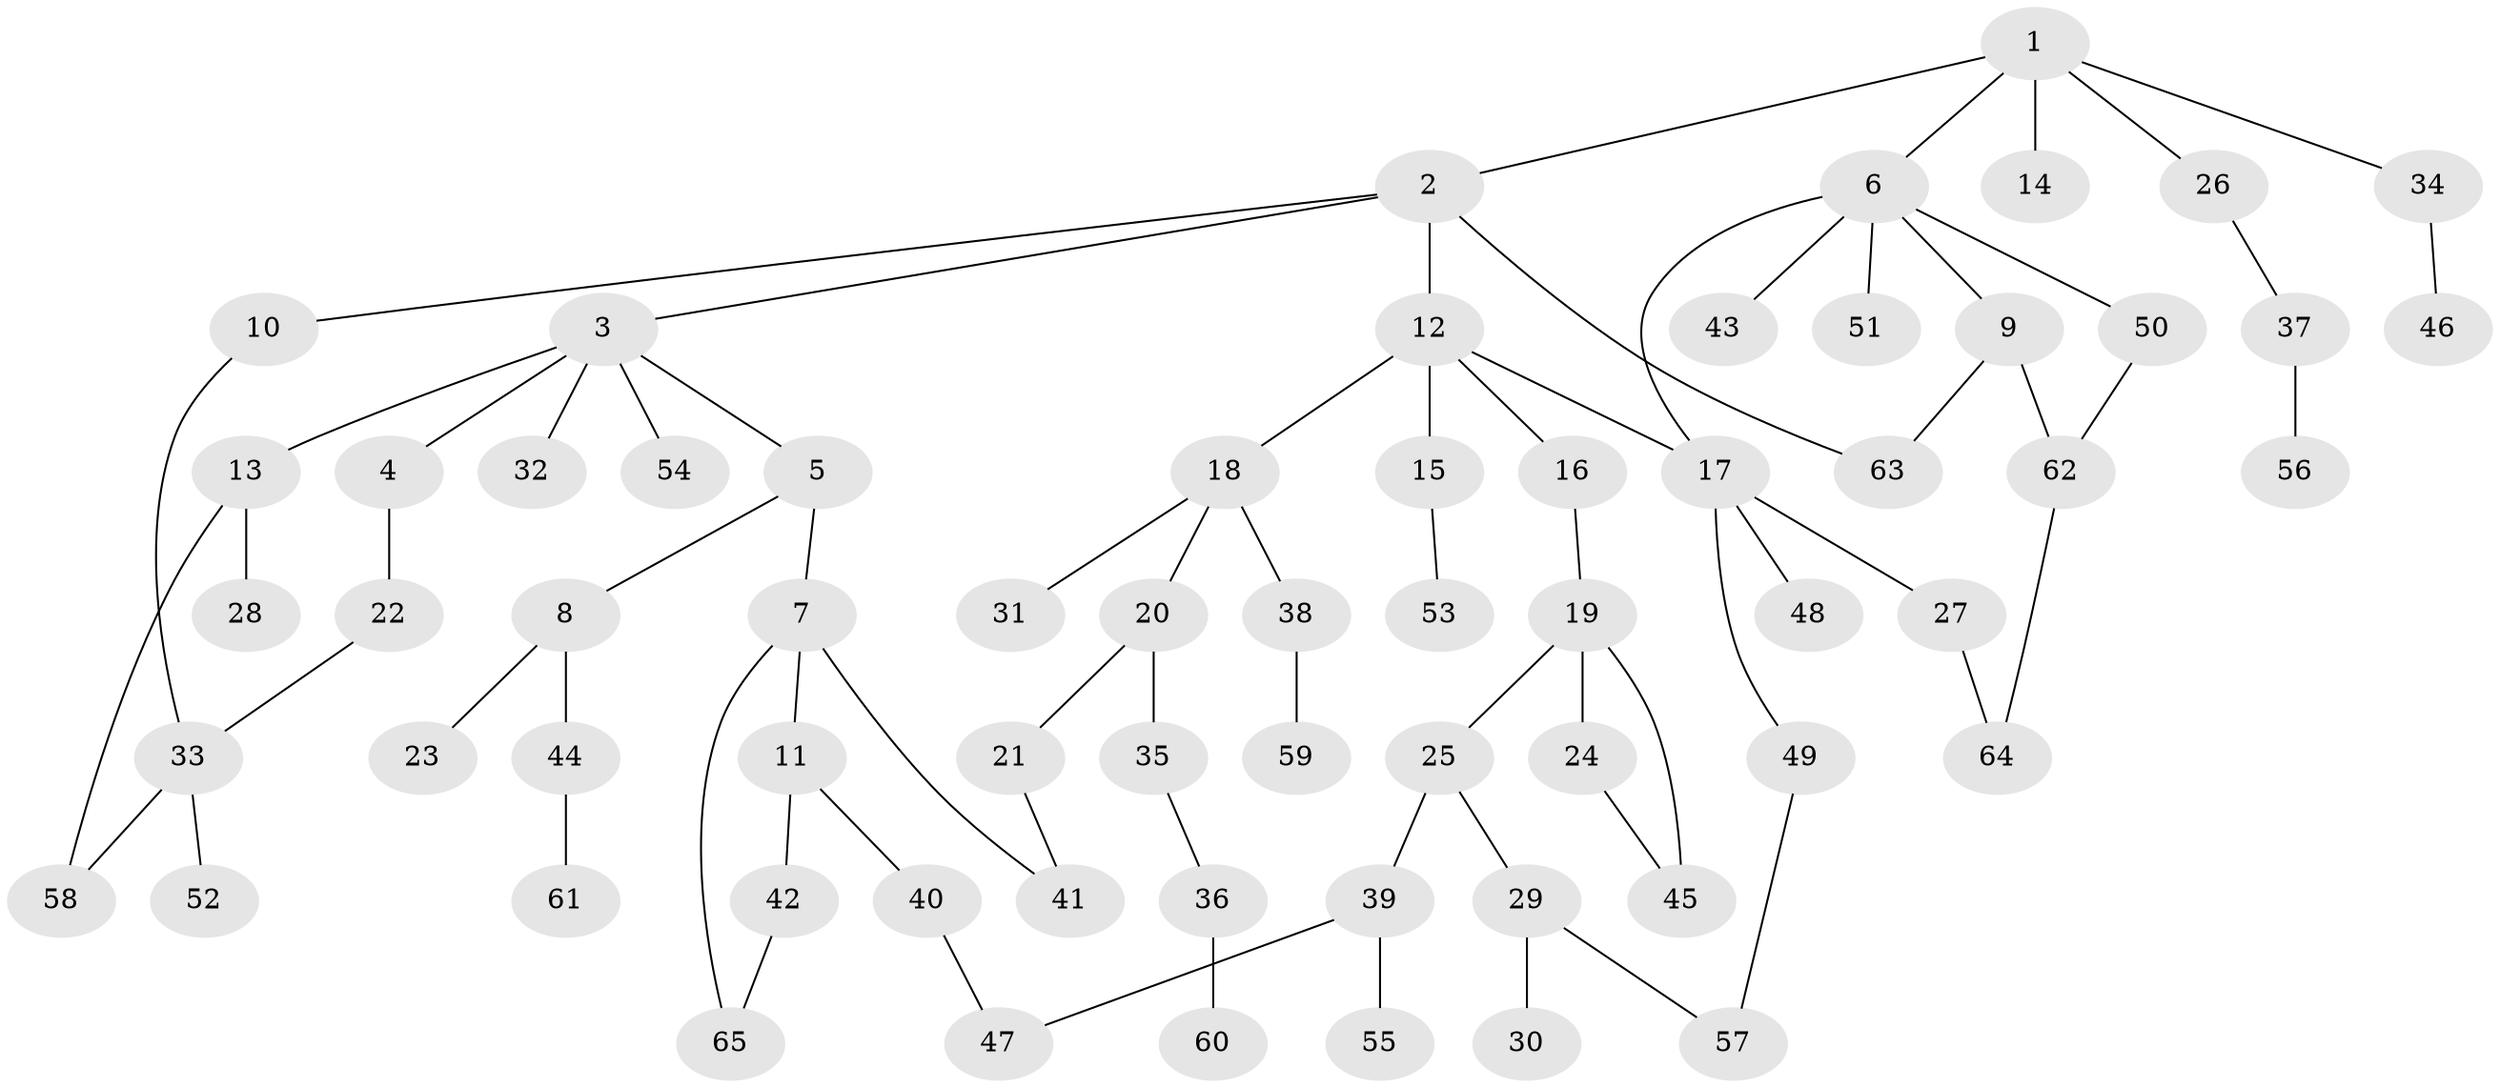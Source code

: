 // Generated by graph-tools (version 1.1) at 2025/42/03/09/25 04:42:11]
// undirected, 65 vertices, 75 edges
graph export_dot {
graph [start="1"]
  node [color=gray90,style=filled];
  1;
  2;
  3;
  4;
  5;
  6;
  7;
  8;
  9;
  10;
  11;
  12;
  13;
  14;
  15;
  16;
  17;
  18;
  19;
  20;
  21;
  22;
  23;
  24;
  25;
  26;
  27;
  28;
  29;
  30;
  31;
  32;
  33;
  34;
  35;
  36;
  37;
  38;
  39;
  40;
  41;
  42;
  43;
  44;
  45;
  46;
  47;
  48;
  49;
  50;
  51;
  52;
  53;
  54;
  55;
  56;
  57;
  58;
  59;
  60;
  61;
  62;
  63;
  64;
  65;
  1 -- 2;
  1 -- 6;
  1 -- 14;
  1 -- 26;
  1 -- 34;
  2 -- 3;
  2 -- 10;
  2 -- 12;
  2 -- 63;
  3 -- 4;
  3 -- 5;
  3 -- 13;
  3 -- 32;
  3 -- 54;
  4 -- 22;
  5 -- 7;
  5 -- 8;
  6 -- 9;
  6 -- 43;
  6 -- 50;
  6 -- 51;
  6 -- 17;
  7 -- 11;
  7 -- 41;
  7 -- 65;
  8 -- 23;
  8 -- 44;
  9 -- 63;
  9 -- 62;
  10 -- 33;
  11 -- 40;
  11 -- 42;
  12 -- 15;
  12 -- 16;
  12 -- 17;
  12 -- 18;
  13 -- 28;
  13 -- 58;
  15 -- 53;
  16 -- 19;
  17 -- 27;
  17 -- 48;
  17 -- 49;
  18 -- 20;
  18 -- 31;
  18 -- 38;
  19 -- 24;
  19 -- 25;
  19 -- 45;
  20 -- 21;
  20 -- 35;
  21 -- 41;
  22 -- 33;
  24 -- 45;
  25 -- 29;
  25 -- 39;
  26 -- 37;
  27 -- 64;
  29 -- 30;
  29 -- 57;
  33 -- 52;
  33 -- 58;
  34 -- 46;
  35 -- 36;
  36 -- 60;
  37 -- 56;
  38 -- 59;
  39 -- 47;
  39 -- 55;
  40 -- 47;
  42 -- 65;
  44 -- 61;
  49 -- 57;
  50 -- 62;
  62 -- 64;
}
